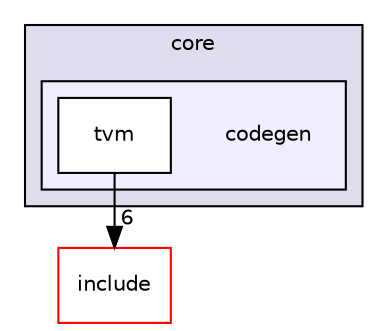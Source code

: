digraph "onnxruntime/onnxruntime/core/codegen" {
  compound=true
  node [ fontsize="10", fontname="Helvetica"];
  edge [ labelfontsize="10", labelfontname="Helvetica"];
  subgraph clusterdir_d53f99a49d07d97f83b643cb8d6238c5 {
    graph [ bgcolor="#ddddee", pencolor="black", label="core" fontname="Helvetica", fontsize="10", URL="dir_d53f99a49d07d97f83b643cb8d6238c5.html"]
  subgraph clusterdir_9152529c34c619e2d001a39c823a5a99 {
    graph [ bgcolor="#eeeeff", pencolor="black", label="" URL="dir_9152529c34c619e2d001a39c823a5a99.html"];
    dir_9152529c34c619e2d001a39c823a5a99 [shape=plaintext label="codegen"];
    dir_5b7528e226bd908a3f863bce64d20786 [shape=box label="tvm" color="black" fillcolor="white" style="filled" URL="dir_5b7528e226bd908a3f863bce64d20786.html"];
  }
  }
  dir_f44f875884e6b767c5658db22ccaab42 [shape=box label="include" fillcolor="white" style="filled" color="red" URL="dir_f44f875884e6b767c5658db22ccaab42.html"];
  dir_5b7528e226bd908a3f863bce64d20786->dir_f44f875884e6b767c5658db22ccaab42 [headlabel="6", labeldistance=1.5 headhref="dir_000028_000008.html"];
}
